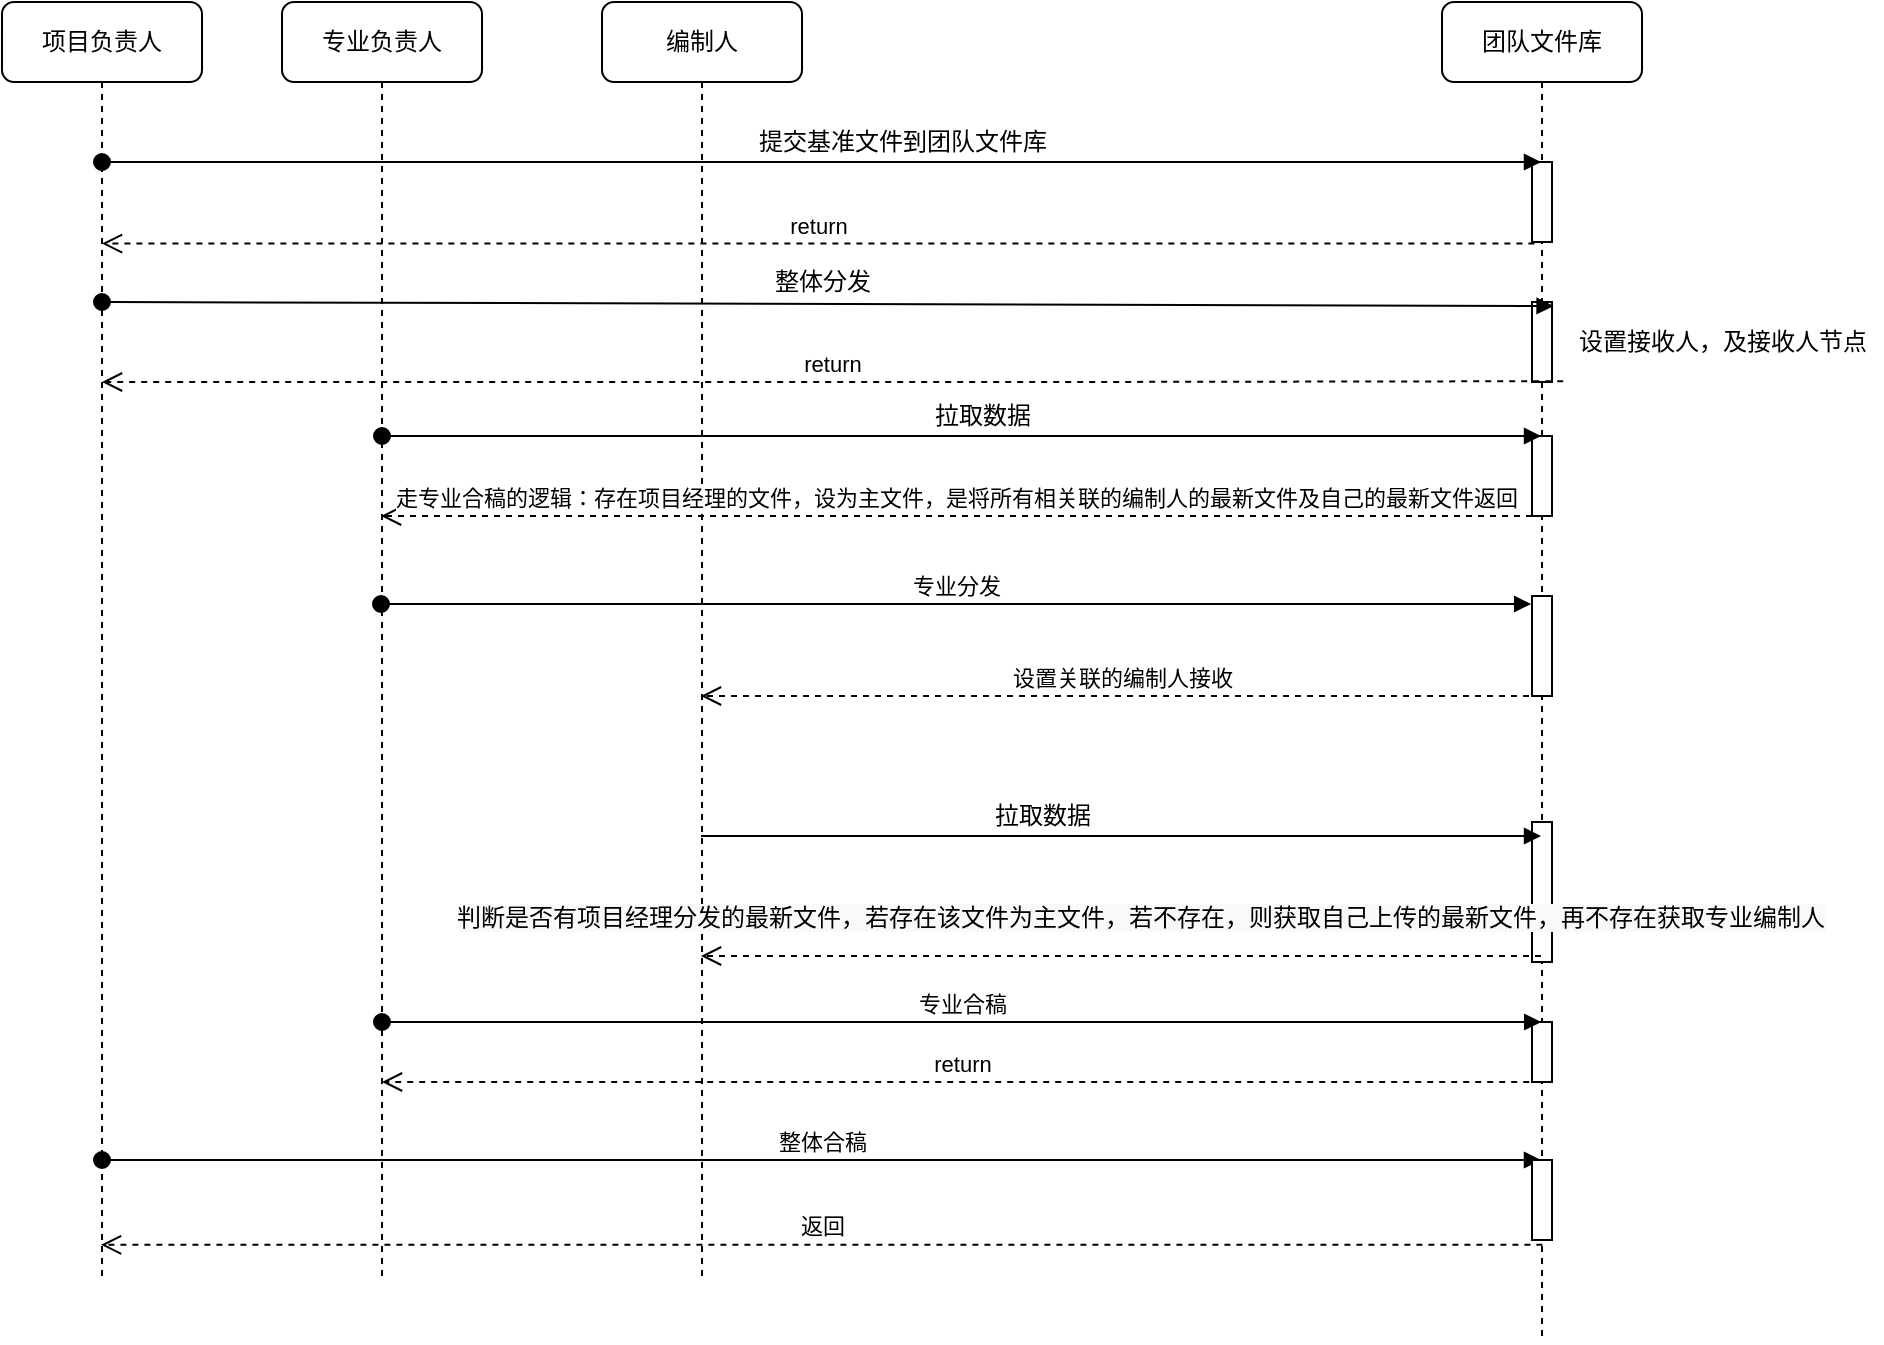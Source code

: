 <mxfile version="15.8.3" type="github">
  <diagram name="Page-1" id="13e1069c-82ec-6db2-03f1-153e76fe0fe0">
    <mxGraphModel dx="1024" dy="475" grid="1" gridSize="10" guides="1" tooltips="1" connect="1" arrows="1" fold="1" page="1" pageScale="1" pageWidth="1100" pageHeight="850" background="none" math="0" shadow="0">
      <root>
        <mxCell id="0" />
        <mxCell id="1" parent="0" />
        <mxCell id="7baba1c4bc27f4b0-2" value="专业负责人" style="shape=umlLifeline;perimeter=lifelinePerimeter;whiteSpace=wrap;html=1;container=1;collapsible=0;recursiveResize=0;outlineConnect=0;rounded=1;shadow=0;comic=0;labelBackgroundColor=none;strokeWidth=1;fontFamily=Verdana;fontSize=12;align=center;" parent="1" vertex="1">
          <mxGeometry x="240" y="80" width="100" height="640" as="geometry" />
        </mxCell>
        <mxCell id="7baba1c4bc27f4b0-3" value="编制人" style="shape=umlLifeline;perimeter=lifelinePerimeter;whiteSpace=wrap;html=1;container=1;collapsible=0;recursiveResize=0;outlineConnect=0;rounded=1;shadow=0;comic=0;labelBackgroundColor=none;strokeWidth=1;fontFamily=Verdana;fontSize=12;align=center;" parent="1" vertex="1">
          <mxGeometry x="400" y="80" width="100" height="640" as="geometry" />
        </mxCell>
        <mxCell id="7baba1c4bc27f4b0-6" value="团队文件库" style="shape=umlLifeline;perimeter=lifelinePerimeter;whiteSpace=wrap;html=1;container=1;collapsible=0;recursiveResize=0;outlineConnect=0;rounded=1;shadow=0;comic=0;labelBackgroundColor=none;strokeWidth=1;fontFamily=Verdana;fontSize=12;align=center;" parent="1" vertex="1">
          <mxGeometry x="820" y="80" width="100" height="670" as="geometry" />
        </mxCell>
        <mxCell id="_GtbJUJA54lBvp14Mg9Z-6" value="" style="html=1;points=[];perimeter=orthogonalPerimeter;" vertex="1" parent="7baba1c4bc27f4b0-6">
          <mxGeometry x="45" y="80" width="10" height="40" as="geometry" />
        </mxCell>
        <mxCell id="_GtbJUJA54lBvp14Mg9Z-11" value="" style="html=1;points=[];perimeter=orthogonalPerimeter;" vertex="1" parent="7baba1c4bc27f4b0-6">
          <mxGeometry x="45" y="150" width="10" height="40" as="geometry" />
        </mxCell>
        <mxCell id="_GtbJUJA54lBvp14Mg9Z-17" value="" style="html=1;points=[];perimeter=orthogonalPerimeter;" vertex="1" parent="7baba1c4bc27f4b0-6">
          <mxGeometry x="45" y="217" width="10" height="40" as="geometry" />
        </mxCell>
        <mxCell id="_GtbJUJA54lBvp14Mg9Z-30" value="" style="html=1;points=[];perimeter=orthogonalPerimeter;" vertex="1" parent="7baba1c4bc27f4b0-6">
          <mxGeometry x="45" y="297" width="10" height="50" as="geometry" />
        </mxCell>
        <mxCell id="_GtbJUJA54lBvp14Mg9Z-47" value="" style="html=1;points=[];perimeter=orthogonalPerimeter;" vertex="1" parent="7baba1c4bc27f4b0-6">
          <mxGeometry x="45" y="410" width="10" height="70" as="geometry" />
        </mxCell>
        <mxCell id="_GtbJUJA54lBvp14Mg9Z-54" value="" style="html=1;points=[];perimeter=orthogonalPerimeter;" vertex="1" parent="7baba1c4bc27f4b0-6">
          <mxGeometry x="45" y="510" width="10" height="30" as="geometry" />
        </mxCell>
        <mxCell id="7baba1c4bc27f4b0-8" value="项目负责人" style="shape=umlLifeline;perimeter=lifelinePerimeter;whiteSpace=wrap;html=1;container=1;collapsible=0;recursiveResize=0;outlineConnect=0;rounded=1;shadow=0;comic=0;labelBackgroundColor=none;strokeWidth=1;fontFamily=Verdana;fontSize=12;align=center;" parent="1" vertex="1">
          <mxGeometry x="100" y="80" width="100" height="640" as="geometry" />
        </mxCell>
        <mxCell id="_GtbJUJA54lBvp14Mg9Z-37" value="" style="html=1;verticalAlign=bottom;startArrow=oval;startFill=1;endArrow=block;startSize=8;rounded=0;entryX=1.08;entryY=0.05;entryDx=0;entryDy=0;entryPerimeter=0;" edge="1" parent="7baba1c4bc27f4b0-8" target="_GtbJUJA54lBvp14Mg9Z-11">
          <mxGeometry width="60" relative="1" as="geometry">
            <mxPoint x="50" y="150" as="sourcePoint" />
            <mxPoint x="110" y="150" as="targetPoint" />
          </mxGeometry>
        </mxCell>
        <mxCell id="_GtbJUJA54lBvp14Mg9Z-46" value="整体合稿" style="html=1;verticalAlign=bottom;startArrow=oval;startFill=1;endArrow=block;startSize=8;rounded=0;" edge="1" parent="7baba1c4bc27f4b0-8">
          <mxGeometry width="60" relative="1" as="geometry">
            <mxPoint x="50" y="579" as="sourcePoint" />
            <mxPoint x="769.5" y="579" as="targetPoint" />
          </mxGeometry>
        </mxCell>
        <mxCell id="_GtbJUJA54lBvp14Mg9Z-2" value="提交基准文件到团队文件库" style="text;html=1;align=center;verticalAlign=middle;resizable=0;points=[];autosize=1;strokeColor=none;fillColor=none;" vertex="1" parent="1">
          <mxGeometry x="470" y="140" width="160" height="20" as="geometry" />
        </mxCell>
        <mxCell id="_GtbJUJA54lBvp14Mg9Z-10" value="整体分发" style="text;html=1;align=center;verticalAlign=middle;resizable=0;points=[];autosize=1;strokeColor=none;fillColor=none;" vertex="1" parent="1">
          <mxGeometry x="480" y="210" width="60" height="20" as="geometry" />
        </mxCell>
        <mxCell id="_GtbJUJA54lBvp14Mg9Z-13" value="" style="html=1;verticalAlign=bottom;endArrow=block;rounded=0;" edge="1" parent="1">
          <mxGeometry width="80" relative="1" as="geometry">
            <mxPoint x="449.5" y="497" as="sourcePoint" />
            <mxPoint x="869.5" y="497" as="targetPoint" />
            <Array as="points">
              <mxPoint x="510" y="497" />
              <mxPoint x="640" y="497" />
            </Array>
          </mxGeometry>
        </mxCell>
        <mxCell id="_GtbJUJA54lBvp14Mg9Z-16" value="拉取数据" style="text;html=1;align=center;verticalAlign=middle;resizable=0;points=[];autosize=1;strokeColor=none;fillColor=none;" vertex="1" parent="1">
          <mxGeometry x="590" y="477" width="60" height="20" as="geometry" />
        </mxCell>
        <mxCell id="_GtbJUJA54lBvp14Mg9Z-23" value="&lt;span style=&quot;font-size: 12px ; background-color: rgb(248 , 249 , 250)&quot;&gt;判断是否有项目经理分发的最新文件，若存在该文件为主文件，若不存在，则获取自己上传的最新文件，再不存在获取专业编制人&lt;/span&gt;" style="html=1;verticalAlign=bottom;endArrow=open;dashed=1;endSize=8;rounded=0;" edge="1" parent="1">
          <mxGeometry x="-0.044" y="-10" relative="1" as="geometry">
            <mxPoint x="869.5" y="557" as="sourcePoint" />
            <mxPoint x="449.5" y="557" as="targetPoint" />
            <Array as="points">
              <mxPoint x="750" y="557" />
              <mxPoint x="630" y="557" />
            </Array>
            <mxPoint as="offset" />
          </mxGeometry>
        </mxCell>
        <mxCell id="_GtbJUJA54lBvp14Mg9Z-25" value="设置接收人，及接收人节点" style="text;html=1;align=center;verticalAlign=middle;resizable=0;points=[];autosize=1;strokeColor=none;fillColor=none;" vertex="1" parent="1">
          <mxGeometry x="880" y="240" width="160" height="20" as="geometry" />
        </mxCell>
        <mxCell id="_GtbJUJA54lBvp14Mg9Z-26" value="走专业合稿的逻辑：存在项目经理的文件，设为主文件，是将所有相关联的编制人的最新文件及自己的最新文件返回" style="html=1;verticalAlign=bottom;endArrow=open;dashed=1;endSize=8;rounded=0;" edge="1" parent="1" source="_GtbJUJA54lBvp14Mg9Z-17">
          <mxGeometry relative="1" as="geometry">
            <mxPoint x="660" y="347" as="sourcePoint" />
            <mxPoint x="289.5" y="337" as="targetPoint" />
            <Array as="points">
              <mxPoint x="660" y="337" />
            </Array>
          </mxGeometry>
        </mxCell>
        <mxCell id="_GtbJUJA54lBvp14Mg9Z-29" value="设置关联的编制人接收" style="html=1;verticalAlign=bottom;endArrow=open;dashed=1;endSize=8;rounded=0;" edge="1" parent="1">
          <mxGeometry relative="1" as="geometry">
            <mxPoint x="869.5" y="427" as="sourcePoint" />
            <mxPoint x="449.5" y="427" as="targetPoint" />
            <Array as="points">
              <mxPoint x="630" y="427" />
            </Array>
          </mxGeometry>
        </mxCell>
        <mxCell id="_GtbJUJA54lBvp14Mg9Z-33" value="return" style="html=1;verticalAlign=bottom;endArrow=open;dashed=1;endSize=8;rounded=0;exitX=0.12;exitY=1.02;exitDx=0;exitDy=0;exitPerimeter=0;" edge="1" parent="1" source="_GtbJUJA54lBvp14Mg9Z-6" target="7baba1c4bc27f4b0-8">
          <mxGeometry relative="1" as="geometry">
            <mxPoint x="650" y="280" as="sourcePoint" />
            <mxPoint x="570" y="280" as="targetPoint" />
          </mxGeometry>
        </mxCell>
        <mxCell id="_GtbJUJA54lBvp14Mg9Z-36" value="" style="html=1;verticalAlign=bottom;startArrow=oval;startFill=1;endArrow=block;startSize=8;rounded=0;" edge="1" parent="1" source="7baba1c4bc27f4b0-8" target="7baba1c4bc27f4b0-6">
          <mxGeometry width="60" relative="1" as="geometry">
            <mxPoint x="580" y="380" as="sourcePoint" />
            <mxPoint x="640" y="380" as="targetPoint" />
            <Array as="points">
              <mxPoint x="780" y="160" />
            </Array>
          </mxGeometry>
        </mxCell>
        <mxCell id="_GtbJUJA54lBvp14Mg9Z-40" value="" style="html=1;verticalAlign=bottom;startArrow=oval;startFill=1;endArrow=block;startSize=8;rounded=0;" edge="1" parent="1" source="7baba1c4bc27f4b0-2">
          <mxGeometry width="60" relative="1" as="geometry">
            <mxPoint x="300" y="297" as="sourcePoint" />
            <mxPoint x="869.5" y="297" as="targetPoint" />
          </mxGeometry>
        </mxCell>
        <mxCell id="_GtbJUJA54lBvp14Mg9Z-42" value="拉取数据" style="text;html=1;align=center;verticalAlign=middle;resizable=0;points=[];autosize=1;strokeColor=none;fillColor=none;" vertex="1" parent="1">
          <mxGeometry x="560" y="277" width="60" height="20" as="geometry" />
        </mxCell>
        <mxCell id="_GtbJUJA54lBvp14Mg9Z-44" value="专业分发" style="html=1;verticalAlign=bottom;startArrow=oval;startFill=1;endArrow=block;startSize=8;rounded=0;entryX=-0.04;entryY=0.08;entryDx=0;entryDy=0;entryPerimeter=0;" edge="1" parent="1" target="_GtbJUJA54lBvp14Mg9Z-30">
          <mxGeometry width="60" relative="1" as="geometry">
            <mxPoint x="289.5" y="381" as="sourcePoint" />
            <mxPoint x="640" y="397" as="targetPoint" />
          </mxGeometry>
        </mxCell>
        <mxCell id="_GtbJUJA54lBvp14Mg9Z-45" value="return" style="html=1;verticalAlign=bottom;endArrow=open;dashed=1;endSize=8;rounded=0;exitX=1.56;exitY=0.99;exitDx=0;exitDy=0;exitPerimeter=0;" edge="1" parent="1" source="_GtbJUJA54lBvp14Mg9Z-11" target="7baba1c4bc27f4b0-8">
          <mxGeometry relative="1" as="geometry">
            <mxPoint x="650" y="380" as="sourcePoint" />
            <mxPoint x="570" y="380" as="targetPoint" />
            <Array as="points">
              <mxPoint x="630" y="270" />
            </Array>
          </mxGeometry>
        </mxCell>
        <mxCell id="_GtbJUJA54lBvp14Mg9Z-48" value="" style="html=1;points=[];perimeter=orthogonalPerimeter;" vertex="1" parent="1">
          <mxGeometry x="865" y="659" width="10" height="40" as="geometry" />
        </mxCell>
        <mxCell id="_GtbJUJA54lBvp14Mg9Z-50" value="返回" style="html=1;verticalAlign=bottom;endArrow=open;dashed=1;endSize=8;rounded=0;exitX=0.52;exitY=1.06;exitDx=0;exitDy=0;exitPerimeter=0;" edge="1" parent="1" source="_GtbJUJA54lBvp14Mg9Z-48">
          <mxGeometry relative="1" as="geometry">
            <mxPoint x="650" y="619" as="sourcePoint" />
            <mxPoint x="149.5" y="701.4" as="targetPoint" />
          </mxGeometry>
        </mxCell>
        <mxCell id="_GtbJUJA54lBvp14Mg9Z-51" value="专业合稿" style="html=1;verticalAlign=bottom;startArrow=oval;startFill=1;endArrow=block;startSize=8;rounded=0;entryX=0.46;entryY=0;entryDx=0;entryDy=0;entryPerimeter=0;" edge="1" parent="1" source="7baba1c4bc27f4b0-2" target="_GtbJUJA54lBvp14Mg9Z-54">
          <mxGeometry width="60" relative="1" as="geometry">
            <mxPoint x="500" y="550" as="sourcePoint" />
            <mxPoint x="870" y="600" as="targetPoint" />
            <Array as="points">
              <mxPoint x="730" y="590" />
            </Array>
          </mxGeometry>
        </mxCell>
        <mxCell id="_GtbJUJA54lBvp14Mg9Z-55" value="return" style="html=1;verticalAlign=bottom;endArrow=open;dashed=1;endSize=8;rounded=0;exitX=0.46;exitY=1;exitDx=0;exitDy=0;exitPerimeter=0;" edge="1" parent="1" source="_GtbJUJA54lBvp14Mg9Z-54" target="7baba1c4bc27f4b0-2">
          <mxGeometry relative="1" as="geometry">
            <mxPoint x="570" y="650" as="sourcePoint" />
            <mxPoint x="490" y="650" as="targetPoint" />
            <Array as="points">
              <mxPoint x="520" y="620" />
            </Array>
          </mxGeometry>
        </mxCell>
      </root>
    </mxGraphModel>
  </diagram>
</mxfile>
